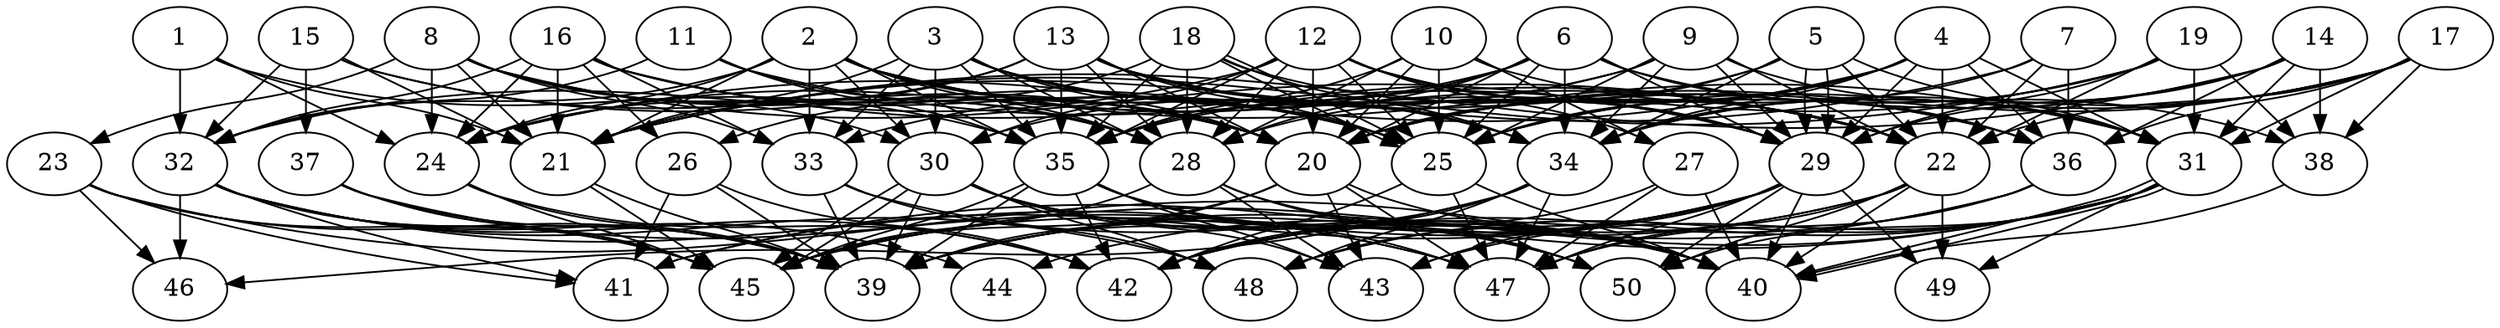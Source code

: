 // DAG automatically generated by daggen at Thu Oct  3 14:07:57 2019
// ./daggen --dot -n 50 --ccr 0.4 --fat 0.7 --regular 0.5 --density 0.7 --mindata 5242880 --maxdata 52428800 
digraph G {
  1 [size="118947840", alpha="0.09", expect_size="47579136"] 
  1 -> 21 [size ="47579136"]
  1 -> 24 [size ="47579136"]
  1 -> 32 [size ="47579136"]
  1 -> 35 [size ="47579136"]
  2 [size="74798080", alpha="0.03", expect_size="29919232"] 
  2 -> 20 [size ="29919232"]
  2 -> 21 [size ="29919232"]
  2 -> 22 [size ="29919232"]
  2 -> 24 [size ="29919232"]
  2 -> 28 [size ="29919232"]
  2 -> 30 [size ="29919232"]
  2 -> 31 [size ="29919232"]
  2 -> 32 [size ="29919232"]
  2 -> 33 [size ="29919232"]
  2 -> 34 [size ="29919232"]
  2 -> 35 [size ="29919232"]
  3 [size="101575680", alpha="0.05", expect_size="40630272"] 
  3 -> 20 [size ="40630272"]
  3 -> 21 [size ="40630272"]
  3 -> 25 [size ="40630272"]
  3 -> 28 [size ="40630272"]
  3 -> 29 [size ="40630272"]
  3 -> 30 [size ="40630272"]
  3 -> 33 [size ="40630272"]
  3 -> 34 [size ="40630272"]
  3 -> 35 [size ="40630272"]
  4 [size="53757440", alpha="0.15", expect_size="21502976"] 
  4 -> 20 [size ="21502976"]
  4 -> 22 [size ="21502976"]
  4 -> 24 [size ="21502976"]
  4 -> 25 [size ="21502976"]
  4 -> 29 [size ="21502976"]
  4 -> 31 [size ="21502976"]
  4 -> 34 [size ="21502976"]
  4 -> 36 [size ="21502976"]
  5 [size="99806720", alpha="0.03", expect_size="39922688"] 
  5 -> 20 [size ="39922688"]
  5 -> 22 [size ="39922688"]
  5 -> 28 [size ="39922688"]
  5 -> 29 [size ="39922688"]
  5 -> 29 [size ="39922688"]
  5 -> 31 [size ="39922688"]
  5 -> 34 [size ="39922688"]
  6 [size="63608320", alpha="0.04", expect_size="25443328"] 
  6 -> 20 [size ="25443328"]
  6 -> 24 [size ="25443328"]
  6 -> 25 [size ="25443328"]
  6 -> 28 [size ="25443328"]
  6 -> 29 [size ="25443328"]
  6 -> 34 [size ="25443328"]
  6 -> 35 [size ="25443328"]
  6 -> 36 [size ="25443328"]
  6 -> 38 [size ="25443328"]
  7 [size="94379520", alpha="0.16", expect_size="37751808"] 
  7 -> 21 [size ="37751808"]
  7 -> 22 [size ="37751808"]
  7 -> 34 [size ="37751808"]
  7 -> 36 [size ="37751808"]
  8 [size="106895360", alpha="0.19", expect_size="42758144"] 
  8 -> 20 [size ="42758144"]
  8 -> 21 [size ="42758144"]
  8 -> 23 [size ="42758144"]
  8 -> 24 [size ="42758144"]
  8 -> 28 [size ="42758144"]
  8 -> 29 [size ="42758144"]
  8 -> 30 [size ="42758144"]
  8 -> 33 [size ="42758144"]
  9 [size="94709760", alpha="0.20", expect_size="37883904"] 
  9 -> 22 [size ="37883904"]
  9 -> 25 [size ="37883904"]
  9 -> 29 [size ="37883904"]
  9 -> 30 [size ="37883904"]
  9 -> 31 [size ="37883904"]
  9 -> 33 [size ="37883904"]
  9 -> 34 [size ="37883904"]
  10 [size="102771200", alpha="0.16", expect_size="41108480"] 
  10 -> 20 [size ="41108480"]
  10 -> 25 [size ="41108480"]
  10 -> 27 [size ="41108480"]
  10 -> 28 [size ="41108480"]
  10 -> 31 [size ="41108480"]
  10 -> 35 [size ="41108480"]
  11 [size="62382080", alpha="0.07", expect_size="24952832"] 
  11 -> 22 [size ="24952832"]
  11 -> 28 [size ="24952832"]
  11 -> 32 [size ="24952832"]
  11 -> 35 [size ="24952832"]
  12 [size="117637120", alpha="0.06", expect_size="47054848"] 
  12 -> 20 [size ="47054848"]
  12 -> 22 [size ="47054848"]
  12 -> 25 [size ="47054848"]
  12 -> 27 [size ="47054848"]
  12 -> 28 [size ="47054848"]
  12 -> 29 [size ="47054848"]
  12 -> 30 [size ="47054848"]
  12 -> 32 [size ="47054848"]
  12 -> 35 [size ="47054848"]
  12 -> 36 [size ="47054848"]
  13 [size="19010560", alpha="0.15", expect_size="7604224"] 
  13 -> 20 [size ="7604224"]
  13 -> 21 [size ="7604224"]
  13 -> 24 [size ="7604224"]
  13 -> 25 [size ="7604224"]
  13 -> 28 [size ="7604224"]
  13 -> 29 [size ="7604224"]
  13 -> 34 [size ="7604224"]
  13 -> 35 [size ="7604224"]
  13 -> 36 [size ="7604224"]
  14 [size="46855680", alpha="0.04", expect_size="18742272"] 
  14 -> 20 [size ="18742272"]
  14 -> 21 [size ="18742272"]
  14 -> 29 [size ="18742272"]
  14 -> 31 [size ="18742272"]
  14 -> 34 [size ="18742272"]
  14 -> 36 [size ="18742272"]
  14 -> 38 [size ="18742272"]
  15 [size="20221440", alpha="0.04", expect_size="8088576"] 
  15 -> 20 [size ="8088576"]
  15 -> 21 [size ="8088576"]
  15 -> 25 [size ="8088576"]
  15 -> 32 [size ="8088576"]
  15 -> 37 [size ="8088576"]
  16 [size="37980160", alpha="0.06", expect_size="15192064"] 
  16 -> 20 [size ="15192064"]
  16 -> 21 [size ="15192064"]
  16 -> 22 [size ="15192064"]
  16 -> 24 [size ="15192064"]
  16 -> 25 [size ="15192064"]
  16 -> 26 [size ="15192064"]
  16 -> 32 [size ="15192064"]
  16 -> 33 [size ="15192064"]
  17 [size="63134720", alpha="0.09", expect_size="25253888"] 
  17 -> 20 [size ="25253888"]
  17 -> 22 [size ="25253888"]
  17 -> 25 [size ="25253888"]
  17 -> 31 [size ="25253888"]
  17 -> 34 [size ="25253888"]
  17 -> 36 [size ="25253888"]
  17 -> 38 [size ="25253888"]
  18 [size="37386240", alpha="0.14", expect_size="14954496"] 
  18 -> 22 [size ="14954496"]
  18 -> 25 [size ="14954496"]
  18 -> 25 [size ="14954496"]
  18 -> 26 [size ="14954496"]
  18 -> 28 [size ="14954496"]
  18 -> 34 [size ="14954496"]
  18 -> 35 [size ="14954496"]
  19 [size="32555520", alpha="0.10", expect_size="13022208"] 
  19 -> 21 [size ="13022208"]
  19 -> 22 [size ="13022208"]
  19 -> 25 [size ="13022208"]
  19 -> 29 [size ="13022208"]
  19 -> 31 [size ="13022208"]
  19 -> 35 [size ="13022208"]
  19 -> 38 [size ="13022208"]
  20 [size="32099840", alpha="0.02", expect_size="12839936"] 
  20 -> 39 [size ="12839936"]
  20 -> 40 [size ="12839936"]
  20 -> 43 [size ="12839936"]
  20 -> 45 [size ="12839936"]
  20 -> 47 [size ="12839936"]
  21 [size="128445440", alpha="0.12", expect_size="51378176"] 
  21 -> 39 [size ="51378176"]
  21 -> 45 [size ="51378176"]
  22 [size="52715520", alpha="0.12", expect_size="21086208"] 
  22 -> 39 [size ="21086208"]
  22 -> 40 [size ="21086208"]
  22 -> 44 [size ="21086208"]
  22 -> 47 [size ="21086208"]
  22 -> 49 [size ="21086208"]
  22 -> 50 [size ="21086208"]
  23 [size="87196160", alpha="0.08", expect_size="34878464"] 
  23 -> 39 [size ="34878464"]
  23 -> 40 [size ="34878464"]
  23 -> 41 [size ="34878464"]
  23 -> 45 [size ="34878464"]
  23 -> 46 [size ="34878464"]
  24 [size="55495680", alpha="0.10", expect_size="22198272"] 
  24 -> 39 [size ="22198272"]
  24 -> 42 [size ="22198272"]
  24 -> 45 [size ="22198272"]
  25 [size="76385280", alpha="0.07", expect_size="30554112"] 
  25 -> 40 [size ="30554112"]
  25 -> 42 [size ="30554112"]
  25 -> 47 [size ="30554112"]
  26 [size="99174400", alpha="0.13", expect_size="39669760"] 
  26 -> 39 [size ="39669760"]
  26 -> 41 [size ="39669760"]
  26 -> 42 [size ="39669760"]
  27 [size="19100160", alpha="0.12", expect_size="7640064"] 
  27 -> 40 [size ="7640064"]
  27 -> 42 [size ="7640064"]
  27 -> 47 [size ="7640064"]
  28 [size="72527360", alpha="0.08", expect_size="29010944"] 
  28 -> 40 [size ="29010944"]
  28 -> 43 [size ="29010944"]
  28 -> 45 [size ="29010944"]
  28 -> 50 [size ="29010944"]
  29 [size="38090240", alpha="0.17", expect_size="15236096"] 
  29 -> 39 [size ="15236096"]
  29 -> 40 [size ="15236096"]
  29 -> 41 [size ="15236096"]
  29 -> 43 [size ="15236096"]
  29 -> 45 [size ="15236096"]
  29 -> 47 [size ="15236096"]
  29 -> 48 [size ="15236096"]
  29 -> 49 [size ="15236096"]
  29 -> 50 [size ="15236096"]
  30 [size="96389120", alpha="0.01", expect_size="38555648"] 
  30 -> 39 [size ="38555648"]
  30 -> 40 [size ="38555648"]
  30 -> 43 [size ="38555648"]
  30 -> 45 [size ="38555648"]
  30 -> 45 [size ="38555648"]
  30 -> 48 [size ="38555648"]
  30 -> 50 [size ="38555648"]
  31 [size="107829760", alpha="0.14", expect_size="43131904"] 
  31 -> 40 [size ="43131904"]
  31 -> 40 [size ="43131904"]
  31 -> 41 [size ="43131904"]
  31 -> 42 [size ="43131904"]
  31 -> 43 [size ="43131904"]
  31 -> 45 [size ="43131904"]
  31 -> 48 [size ="43131904"]
  31 -> 49 [size ="43131904"]
  31 -> 50 [size ="43131904"]
  32 [size="60282880", alpha="0.04", expect_size="24113152"] 
  32 -> 39 [size ="24113152"]
  32 -> 41 [size ="24113152"]
  32 -> 42 [size ="24113152"]
  32 -> 44 [size ="24113152"]
  32 -> 45 [size ="24113152"]
  32 -> 46 [size ="24113152"]
  32 -> 47 [size ="24113152"]
  32 -> 48 [size ="24113152"]
  33 [size="15447040", alpha="0.16", expect_size="6178816"] 
  33 -> 39 [size ="6178816"]
  33 -> 40 [size ="6178816"]
  33 -> 48 [size ="6178816"]
  34 [size="61785600", alpha="0.13", expect_size="24714240"] 
  34 -> 39 [size ="24714240"]
  34 -> 42 [size ="24714240"]
  34 -> 46 [size ="24714240"]
  34 -> 47 [size ="24714240"]
  34 -> 48 [size ="24714240"]
  35 [size="121986560", alpha="0.11", expect_size="48794624"] 
  35 -> 39 [size ="48794624"]
  35 -> 42 [size ="48794624"]
  35 -> 43 [size ="48794624"]
  35 -> 45 [size ="48794624"]
  35 -> 47 [size ="48794624"]
  35 -> 50 [size ="48794624"]
  36 [size="46824960", alpha="0.14", expect_size="18729984"] 
  36 -> 39 [size ="18729984"]
  36 -> 42 [size ="18729984"]
  36 -> 47 [size ="18729984"]
  37 [size="122728960", alpha="0.05", expect_size="49091584"] 
  37 -> 39 [size ="49091584"]
  37 -> 45 [size ="49091584"]
  37 -> 47 [size ="49091584"]
  38 [size="77079040", alpha="0.20", expect_size="30831616"] 
  38 -> 40 [size ="30831616"]
  39 [size="121628160", alpha="0.18", expect_size="48651264"] 
  40 [size="102051840", alpha="0.20", expect_size="40820736"] 
  41 [size="108011520", alpha="0.01", expect_size="43204608"] 
  42 [size="70824960", alpha="0.09", expect_size="28329984"] 
  43 [size="95016960", alpha="0.10", expect_size="38006784"] 
  44 [size="68528640", alpha="0.17", expect_size="27411456"] 
  45 [size="25111040", alpha="0.16", expect_size="10044416"] 
  46 [size="89843200", alpha="0.09", expect_size="35937280"] 
  47 [size="51671040", alpha="0.03", expect_size="20668416"] 
  48 [size="78584320", alpha="0.07", expect_size="31433728"] 
  49 [size="76904960", alpha="0.15", expect_size="30761984"] 
  50 [size="66078720", alpha="0.18", expect_size="26431488"] 
}
